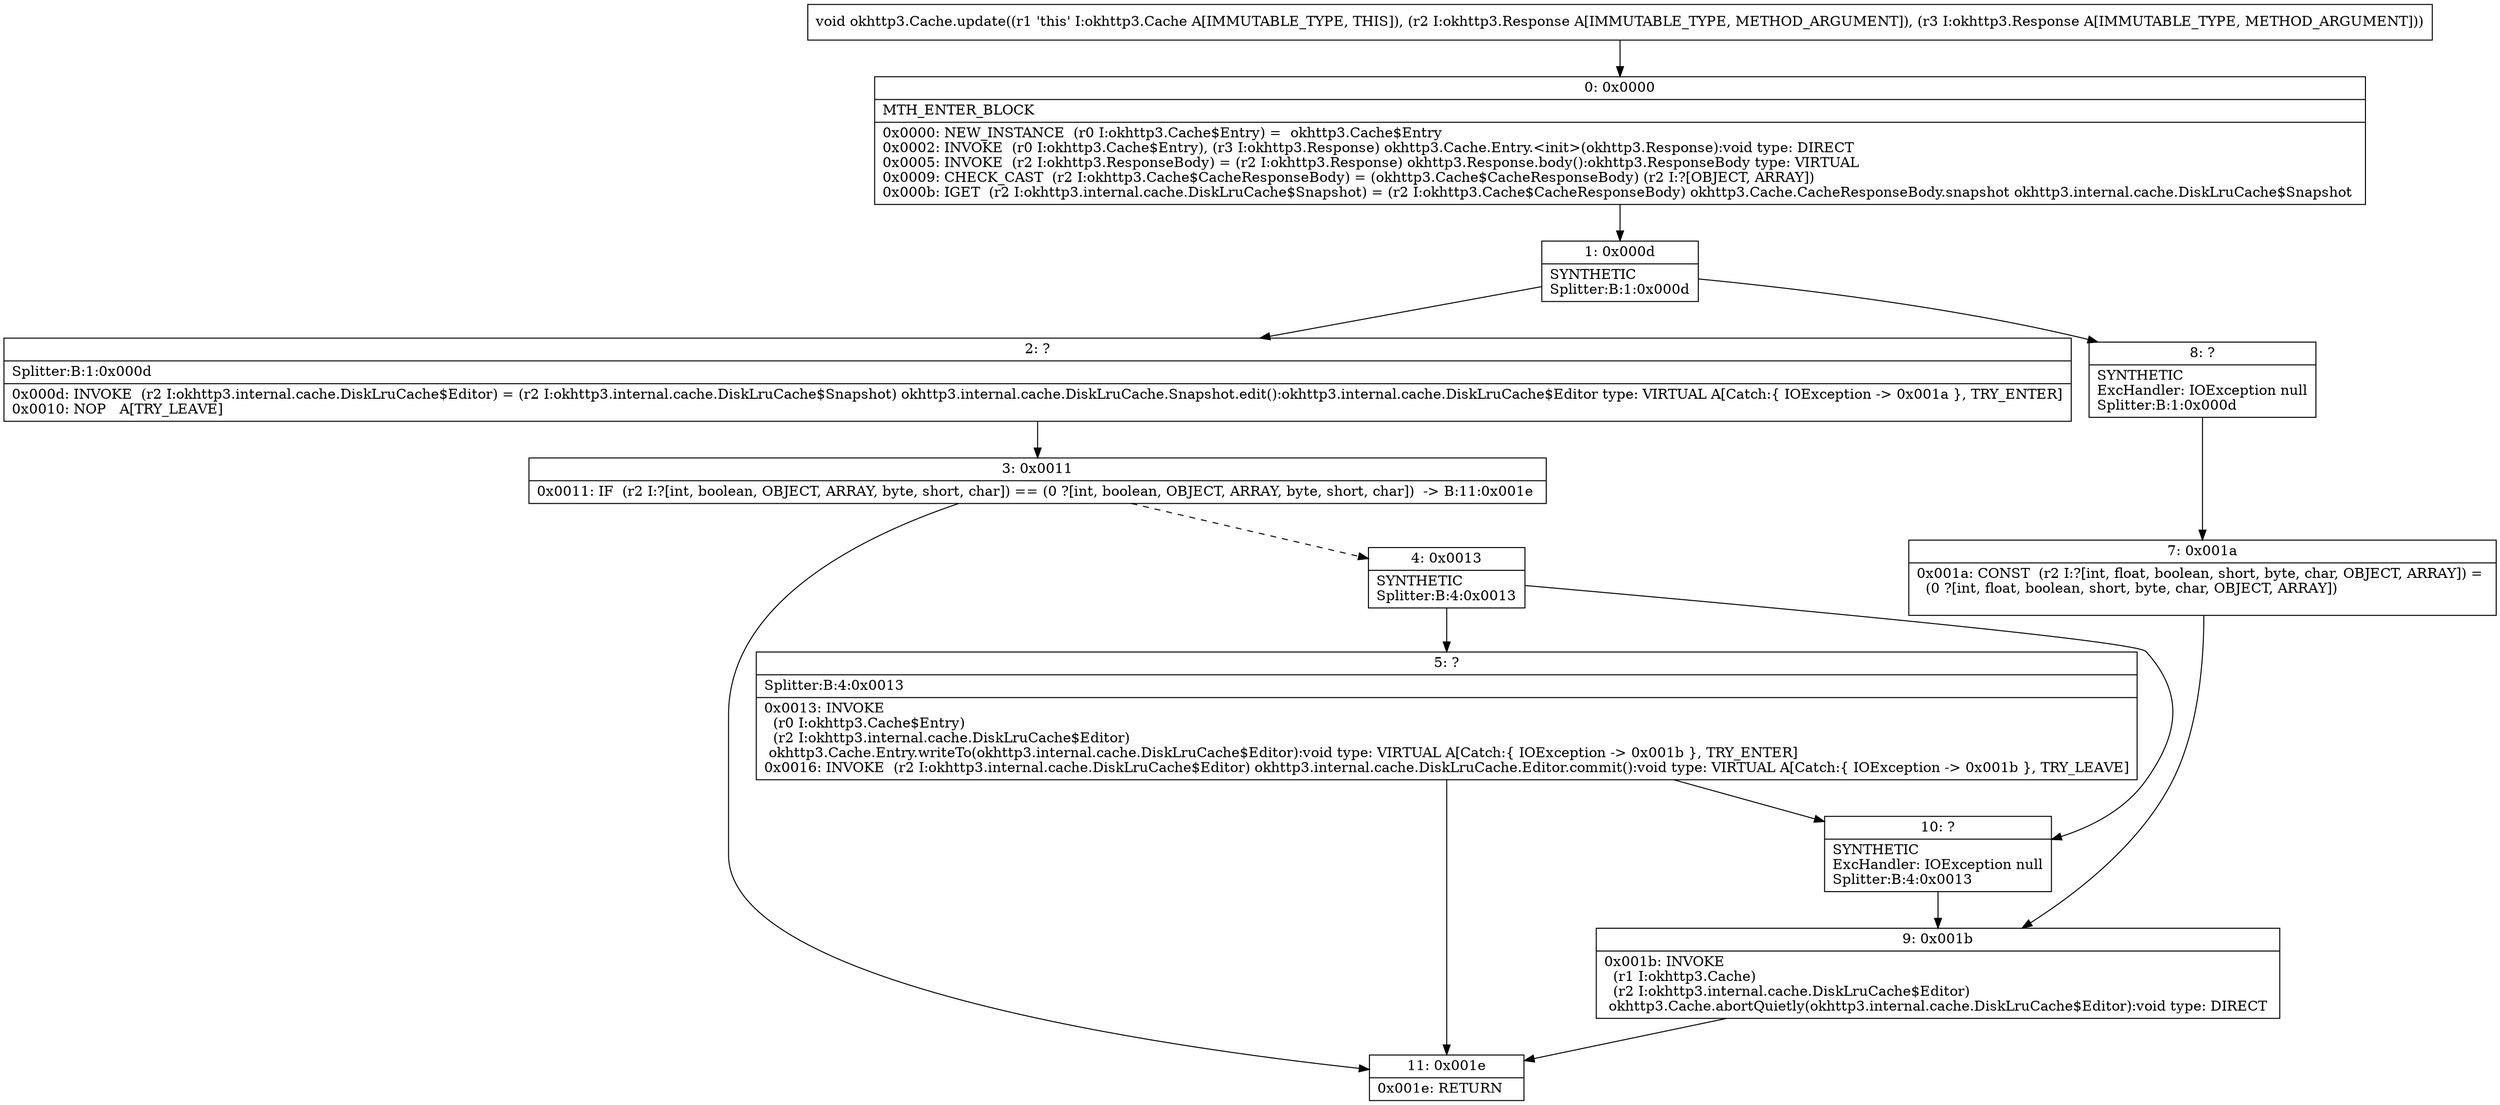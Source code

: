 digraph "CFG forokhttp3.Cache.update(Lokhttp3\/Response;Lokhttp3\/Response;)V" {
Node_0 [shape=record,label="{0\:\ 0x0000|MTH_ENTER_BLOCK\l|0x0000: NEW_INSTANCE  (r0 I:okhttp3.Cache$Entry) =  okhttp3.Cache$Entry \l0x0002: INVOKE  (r0 I:okhttp3.Cache$Entry), (r3 I:okhttp3.Response) okhttp3.Cache.Entry.\<init\>(okhttp3.Response):void type: DIRECT \l0x0005: INVOKE  (r2 I:okhttp3.ResponseBody) = (r2 I:okhttp3.Response) okhttp3.Response.body():okhttp3.ResponseBody type: VIRTUAL \l0x0009: CHECK_CAST  (r2 I:okhttp3.Cache$CacheResponseBody) = (okhttp3.Cache$CacheResponseBody) (r2 I:?[OBJECT, ARRAY]) \l0x000b: IGET  (r2 I:okhttp3.internal.cache.DiskLruCache$Snapshot) = (r2 I:okhttp3.Cache$CacheResponseBody) okhttp3.Cache.CacheResponseBody.snapshot okhttp3.internal.cache.DiskLruCache$Snapshot \l}"];
Node_1 [shape=record,label="{1\:\ 0x000d|SYNTHETIC\lSplitter:B:1:0x000d\l}"];
Node_2 [shape=record,label="{2\:\ ?|Splitter:B:1:0x000d\l|0x000d: INVOKE  (r2 I:okhttp3.internal.cache.DiskLruCache$Editor) = (r2 I:okhttp3.internal.cache.DiskLruCache$Snapshot) okhttp3.internal.cache.DiskLruCache.Snapshot.edit():okhttp3.internal.cache.DiskLruCache$Editor type: VIRTUAL A[Catch:\{ IOException \-\> 0x001a \}, TRY_ENTER]\l0x0010: NOP   A[TRY_LEAVE]\l}"];
Node_3 [shape=record,label="{3\:\ 0x0011|0x0011: IF  (r2 I:?[int, boolean, OBJECT, ARRAY, byte, short, char]) == (0 ?[int, boolean, OBJECT, ARRAY, byte, short, char])  \-\> B:11:0x001e \l}"];
Node_4 [shape=record,label="{4\:\ 0x0013|SYNTHETIC\lSplitter:B:4:0x0013\l}"];
Node_5 [shape=record,label="{5\:\ ?|Splitter:B:4:0x0013\l|0x0013: INVOKE  \l  (r0 I:okhttp3.Cache$Entry)\l  (r2 I:okhttp3.internal.cache.DiskLruCache$Editor)\l okhttp3.Cache.Entry.writeTo(okhttp3.internal.cache.DiskLruCache$Editor):void type: VIRTUAL A[Catch:\{ IOException \-\> 0x001b \}, TRY_ENTER]\l0x0016: INVOKE  (r2 I:okhttp3.internal.cache.DiskLruCache$Editor) okhttp3.internal.cache.DiskLruCache.Editor.commit():void type: VIRTUAL A[Catch:\{ IOException \-\> 0x001b \}, TRY_LEAVE]\l}"];
Node_7 [shape=record,label="{7\:\ 0x001a|0x001a: CONST  (r2 I:?[int, float, boolean, short, byte, char, OBJECT, ARRAY]) = \l  (0 ?[int, float, boolean, short, byte, char, OBJECT, ARRAY])\l \l}"];
Node_8 [shape=record,label="{8\:\ ?|SYNTHETIC\lExcHandler: IOException null\lSplitter:B:1:0x000d\l}"];
Node_9 [shape=record,label="{9\:\ 0x001b|0x001b: INVOKE  \l  (r1 I:okhttp3.Cache)\l  (r2 I:okhttp3.internal.cache.DiskLruCache$Editor)\l okhttp3.Cache.abortQuietly(okhttp3.internal.cache.DiskLruCache$Editor):void type: DIRECT \l}"];
Node_10 [shape=record,label="{10\:\ ?|SYNTHETIC\lExcHandler: IOException null\lSplitter:B:4:0x0013\l}"];
Node_11 [shape=record,label="{11\:\ 0x001e|0x001e: RETURN   \l}"];
MethodNode[shape=record,label="{void okhttp3.Cache.update((r1 'this' I:okhttp3.Cache A[IMMUTABLE_TYPE, THIS]), (r2 I:okhttp3.Response A[IMMUTABLE_TYPE, METHOD_ARGUMENT]), (r3 I:okhttp3.Response A[IMMUTABLE_TYPE, METHOD_ARGUMENT])) }"];
MethodNode -> Node_0;
Node_0 -> Node_1;
Node_1 -> Node_2;
Node_1 -> Node_8;
Node_2 -> Node_3;
Node_3 -> Node_4[style=dashed];
Node_3 -> Node_11;
Node_4 -> Node_5;
Node_4 -> Node_10;
Node_5 -> Node_10;
Node_5 -> Node_11;
Node_7 -> Node_9;
Node_8 -> Node_7;
Node_9 -> Node_11;
Node_10 -> Node_9;
}

